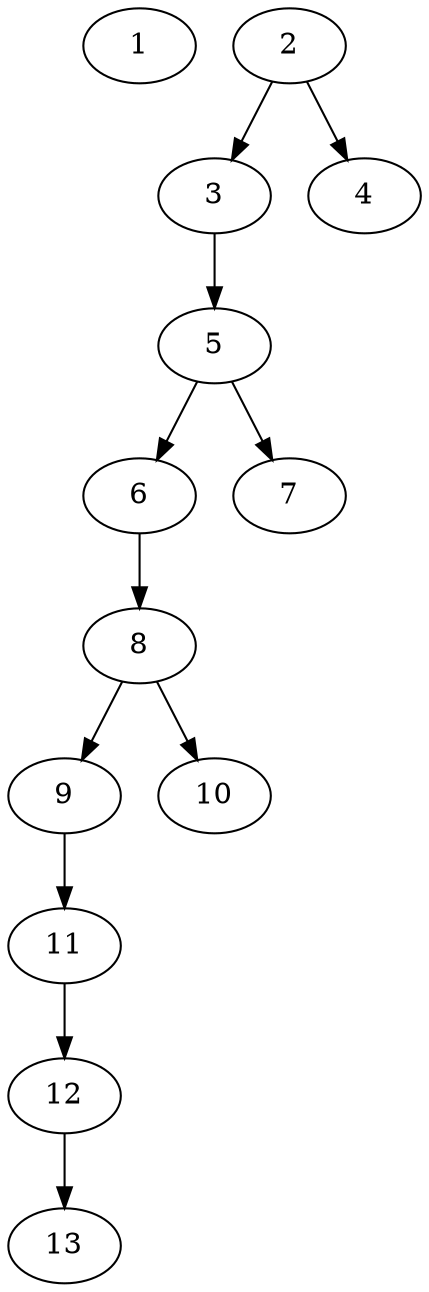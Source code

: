 // DAG (tier=1-easy, mode=data, n=13, ccr=0.303, fat=0.389, density=0.246, regular=0.666, jump=0.049, mindata=1048576, maxdata=8388608)
// DAG automatically generated by daggen at Sun Aug 24 16:33:33 2025
// /home/ermia/Project/Environments/daggen/bin/daggen --dot --ccr 0.303 --fat 0.389 --regular 0.666 --density 0.246 --jump 0.049 --mindata 1048576 --maxdata 8388608 -n 13 
digraph G {
  1 [size="264386055525695904", alpha="0.08", expect_size="132193027762847952"]
  2 [size="26646773700781460", alpha="0.02", expect_size="13323386850390730"]
  2 -> 3 [size ="471733379268608"]
  2 -> 4 [size ="471733379268608"]
  3 [size="171340059151775563776", alpha="0.05", expect_size="85670029575887781888"]
  3 -> 5 [size ="246790968311808"]
  4 [size="341462622733011712", alpha="0.14", expect_size="170731311366505856"]
  5 [size="436518637465489113088", alpha="0.13", expect_size="218259318732744556544"]
  5 -> 6 [size ="460353922138112"]
  5 -> 7 [size ="460353922138112"]
  6 [size="10444700155993004", alpha="0.17", expect_size="5222350077996502"]
  6 -> 8 [size ="518904401100800"]
  7 [size="1294970832776307", alpha="0.04", expect_size="647485416388153"]
  8 [size="11247132795341897728", alpha="0.17", expect_size="5623566397670948864"]
  8 -> 9 [size ="40159152177152"]
  8 -> 10 [size ="40159152177152"]
  9 [size="3859245822119890", alpha="0.07", expect_size="1929622911059945"]
  9 -> 11 [size ="151733217001472"]
  10 [size="2211812730206730", alpha="0.16", expect_size="1105906365103365"]
  11 [size="14238025204361990", alpha="0.04", expect_size="7119012602180995"]
  11 -> 12 [size ="358136149966848"]
  12 [size="95258655183601664000", alpha="0.07", expect_size="47629327591800832000"]
  12 -> 13 [size ="166862834892800"]
  13 [size="90224025799753728000", alpha="0.08", expect_size="45112012899876864000"]
}
